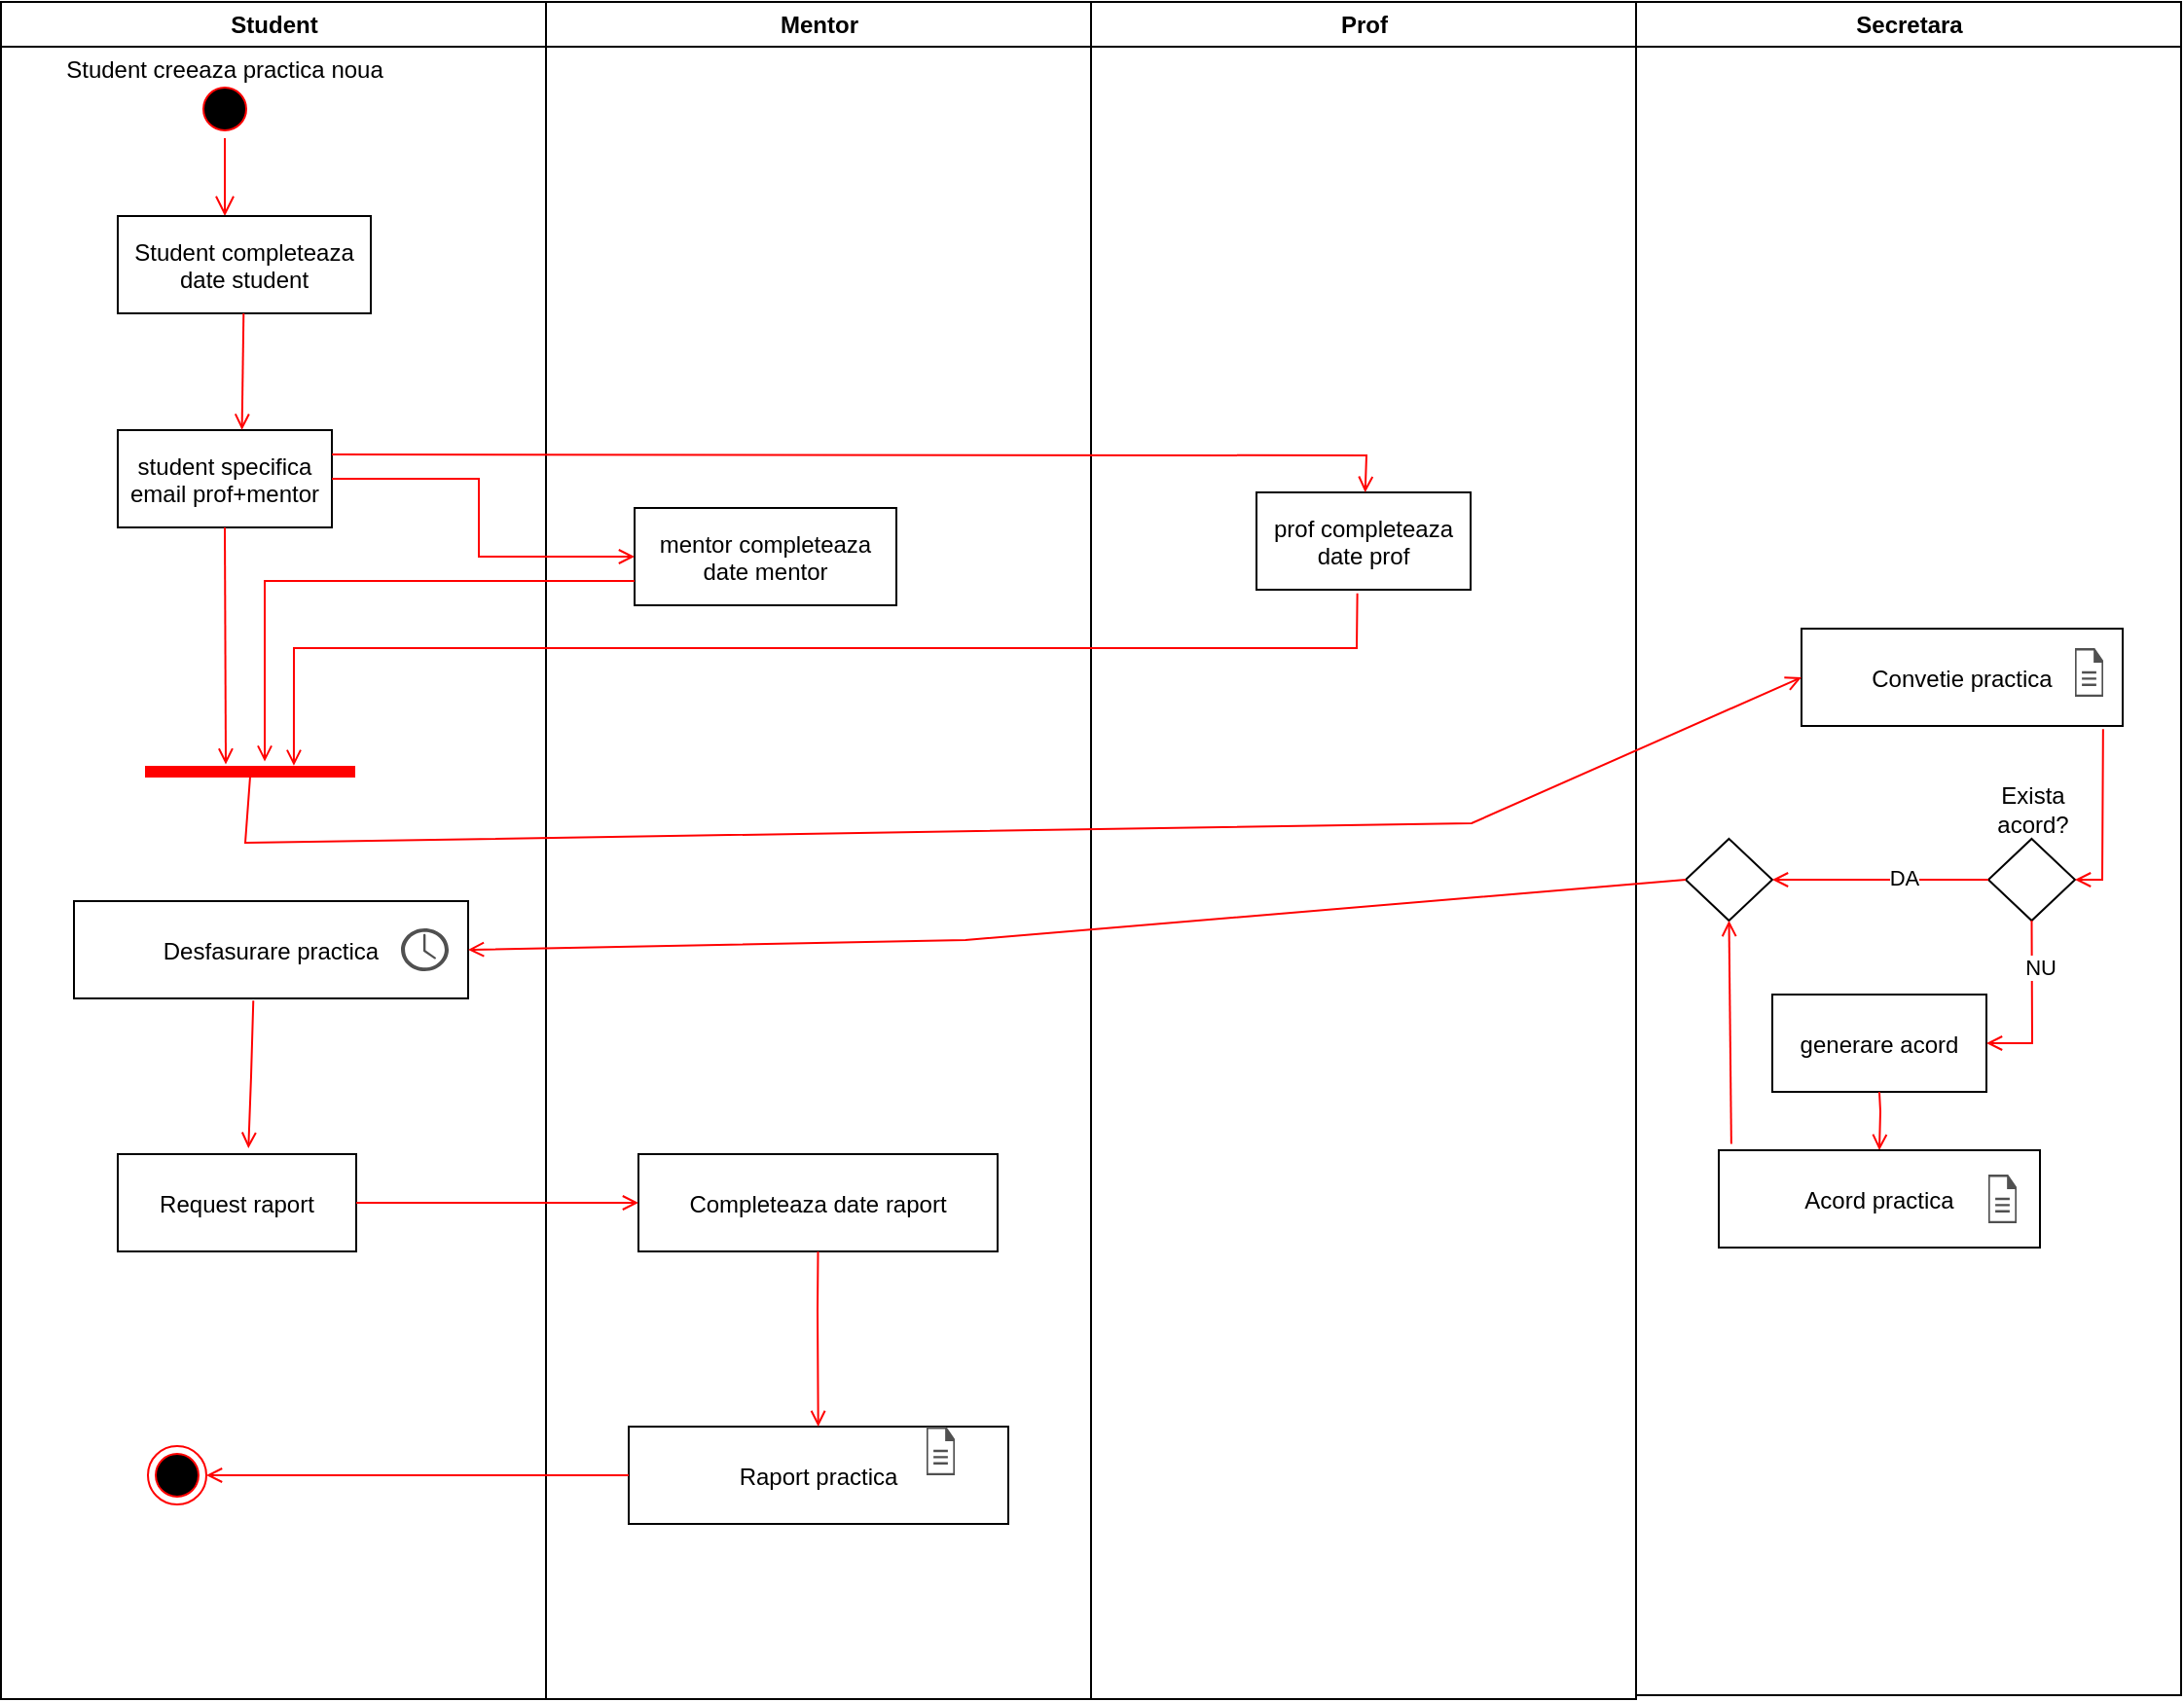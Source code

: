 <mxfile version="14.2.7" type="device"><diagram name="Page-1" id="e7e014a7-5840-1c2e-5031-d8a46d1fe8dd"><mxGraphModel dx="1185" dy="635" grid="1" gridSize="10" guides="1" tooltips="1" connect="1" arrows="1" fold="1" page="1" pageScale="1" pageWidth="1169" pageHeight="826" background="#ffffff" math="0" shadow="0"><root><mxCell id="0"/><mxCell id="1" parent="0"/><mxCell id="2" value="Student" style="swimlane;whiteSpace=wrap" parent="1" vertex="1"><mxGeometry x="164.5" y="128" width="280" height="872" as="geometry"/></mxCell><mxCell id="5" value="Student creeaza practica noua&#10;&#10;&#10;" style="ellipse;shape=startState;fillColor=#000000;strokeColor=#ff0000;" parent="2" vertex="1"><mxGeometry x="100" y="40" width="30" height="30" as="geometry"/></mxCell><mxCell id="6" value="" style="edgeStyle=elbowEdgeStyle;elbow=horizontal;verticalAlign=bottom;endArrow=open;endSize=8;strokeColor=#FF0000;endFill=1;rounded=0" parent="2" source="5" target="7" edge="1"><mxGeometry x="100" y="40" as="geometry"><mxPoint x="115" y="110" as="targetPoint"/></mxGeometry></mxCell><mxCell id="7" value="Student completeaza&#10;date student" style="" parent="2" vertex="1"><mxGeometry x="60" y="110" width="130" height="50" as="geometry"/></mxCell><mxCell id="8" value="student specifica &#10;email prof+mentor" style="" parent="2" vertex="1"><mxGeometry x="60" y="220" width="110" height="50" as="geometry"/></mxCell><mxCell id="9" value="" style="endArrow=open;strokeColor=#FF0000;endFill=1;rounded=0;entryX=0.58;entryY=-0.003;entryDx=0;entryDy=0;entryPerimeter=0;" parent="2" source="7" target="8" edge="1"><mxGeometry relative="1" as="geometry"/></mxCell><mxCell id="34" value="" style="whiteSpace=wrap;strokeColor=#FF0000;fillColor=#FF0000;rotation=90;" parent="2" vertex="1"><mxGeometry x="125.5" y="342" width="5" height="107" as="geometry"/></mxCell><mxCell id="W7IxZ6GyRLe_xEtE2Wft-47" value="" style="edgeStyle=elbowEdgeStyle;elbow=horizontal;strokeColor=#FF0000;endArrow=open;endFill=1;rounded=0;exitX=0.5;exitY=1;exitDx=0;exitDy=0;entryX=-0.257;entryY=0.62;entryDx=0;entryDy=0;entryPerimeter=0;" edge="1" parent="2" source="8" target="34"><mxGeometry width="100" height="100" relative="1" as="geometry"><mxPoint x="485" y="342" as="sourcePoint"/><mxPoint x="115.5" y="362" as="targetPoint"/><Array as="points"><mxPoint x="115.5" y="322"/><mxPoint x="128.5" y="342"/><mxPoint x="115.5" y="312"/><mxPoint x="485" y="410"/></Array></mxGeometry></mxCell><mxCell id="W7IxZ6GyRLe_xEtE2Wft-85" value="Desfasurare practica" style="" vertex="1" parent="2"><mxGeometry x="37.5" y="462" width="202.5" height="50" as="geometry"/></mxCell><mxCell id="W7IxZ6GyRLe_xEtE2Wft-88" value="" style="pointerEvents=1;shadow=0;dashed=0;html=1;strokeColor=none;fillColor=#505050;labelPosition=center;verticalLabelPosition=bottom;verticalAlign=top;outlineConnect=0;align=center;shape=mxgraph.office.concepts.clock;" vertex="1" parent="2"><mxGeometry x="205.5" y="476" width="24.5" height="22" as="geometry"/></mxCell><mxCell id="W7IxZ6GyRLe_xEtE2Wft-94" value="Request raport" style="" vertex="1" parent="2"><mxGeometry x="60" y="592" width="122.5" height="50" as="geometry"/></mxCell><mxCell id="W7IxZ6GyRLe_xEtE2Wft-95" value="" style="endArrow=open;strokeColor=#FF0000;endFill=1;rounded=0;exitX=0.455;exitY=1.023;exitDx=0;exitDy=0;entryX=0.548;entryY=-0.06;entryDx=0;entryDy=0;entryPerimeter=0;exitPerimeter=0;" edge="1" parent="2" source="W7IxZ6GyRLe_xEtE2Wft-85" target="W7IxZ6GyRLe_xEtE2Wft-94"><mxGeometry relative="1" as="geometry"><mxPoint x="875.5" y="483" as="sourcePoint"/><mxPoint x="250" y="497" as="targetPoint"/><Array as="points"><mxPoint x="128.5" y="552"/></Array></mxGeometry></mxCell><mxCell id="W7IxZ6GyRLe_xEtE2Wft-45" value="" style="ellipse;shape=endState;fillColor=#000000;strokeColor=#ff0000" vertex="1" parent="2"><mxGeometry x="75.5" y="742" width="30" height="30" as="geometry"/></mxCell><mxCell id="3" value="Mentor" style="swimlane;whiteSpace=wrap" parent="1" vertex="1"><mxGeometry x="444.5" y="128" width="280" height="872" as="geometry"/></mxCell><mxCell id="30" value="mentor completeaza&#10;date mentor" style="" parent="3" vertex="1"><mxGeometry x="45.5" y="260" width="134.5" height="50" as="geometry"/></mxCell><mxCell id="W7IxZ6GyRLe_xEtE2Wft-89" value="Completeaza date raport" style="" vertex="1" parent="3"><mxGeometry x="47.5" y="592" width="184.5" height="50" as="geometry"/></mxCell><mxCell id="W7IxZ6GyRLe_xEtE2Wft-90" value="Raport practica" style="" vertex="1" parent="3"><mxGeometry x="42.5" y="732" width="195" height="50" as="geometry"/></mxCell><mxCell id="W7IxZ6GyRLe_xEtE2Wft-92" value="" style="shape=image;html=1;verticalAlign=top;verticalLabelPosition=bottom;labelBackgroundColor=#ffffff;imageAspect=0;aspect=fixed;image=https://cdn4.iconfinder.com/data/icons/glyphs/24/icons_save-128.png" vertex="1" parent="3"><mxGeometry x="55.5" y="739" width="18" height="18" as="geometry"/></mxCell><mxCell id="W7IxZ6GyRLe_xEtE2Wft-93" value="&lt;span style=&quot;color: rgba(0 , 0 , 0 , 0) ; font-family: monospace ; font-size: 0px&quot;&gt;%3CmxGraphModel%3E%3Croot%3E%3CmxCell%20id%3D%220%22%2F%3E%3CmxCell%20id%3D%221%22%20parent%3D%220%22%2F%3E%3CmxCell%20id%3D%222%22%20value%3D%22%22%20style%3D%22shape%3Dimage%3Bhtml%3D1%3BverticalAlign%3Dtop%3BverticalLabelPosition%3Dbottom%3BlabelBackgroundColor%3D%23ffffff%3BimageAspect%3D0%3Baspect%3Dfixed%3Bimage%3Dhttps%3A%2F%2Fcdn4.iconfinder.com%2Fdata%2Ficons%2Fglyphs%2F24%2Ficons_save-128.png%22%20vertex%3D%221%22%20parent%3D%221%22%3E%3CmxGeometry%20x%3D%221100%22%20y%3D%22489%22%20width%3D%2218%22%20height%3D%2218%22%20as%3D%22geometry%22%2F%3E%3C%2FmxCell%3E%3C%2Froot%3E%3C%2FmxGraphModel%3E&lt;/span&gt;&lt;span style=&quot;color: rgba(0 , 0 , 0 , 0) ; font-family: monospace ; font-size: 0px&quot;&gt;%3CmxGraphModel%3E%3Croot%3E%3CmxCell%20id%3D%220%22%2F%3E%3CmxCell%20id%3D%221%22%20parent%3D%220%22%2F%3E%3CmxCell%20id%3D%222%22%20value%3D%22%22%20style%3D%22shape%3Dimage%3Bhtml%3D1%3BverticalAlign%3Dtop%3BverticalLabelPosition%3Dbottom%3BlabelBackgroundColor%3D%23ffffff%3BimageAspect%3D0%3Baspect%3Dfixed%3Bimage%3Dhttps%3A%2F%2Fcdn4.iconfinder.com%2Fdata%2Ficons%2Fglyphs%2F24%2Ficons_save-128.png%22%20vertex%3D%221%22%20parent%3D%221%22%3E%3CmxGeometry%20x%3D%221100%22%20y%3D%22489%22%20width%3D%2218%22%20height%3D%2218%22%20as%3D%22geometry%22%2F%3E%3C%2FmxCell%3E%3C%2Froot%3E%3C%2FmxGraphModel%3E&lt;/span&gt;&lt;span style=&quot;color: rgba(0 , 0 , 0 , 0) ; font-family: monospace ; font-size: 0px&quot;&gt;%3CmxGraphModel%3E%3Croot%3E%3CmxCell%20id%3D%220%22%2F%3E%3CmxCell%20id%3D%221%22%20parent%3D%220%22%2F%3E%3CmxCell%20id%3D%222%22%20value%3D%22%22%20style%3D%22shape%3Dimage%3Bhtml%3D1%3BverticalAlign%3Dtop%3BverticalLabelPosition%3Dbottom%3BlabelBackgroundColor%3D%23ffffff%3BimageAspect%3D0%3Baspect%3Dfixed%3Bimage%3Dhttps%3A%2F%2Fcdn4.iconfinder.com%2Fdata%2Ficons%2Fglyphs%2F24%2Ficons_save-128.png%22%20vertex%3D%221%22%20parent%3D%221%22%3E%3CmxGeometry%20x%3D%221100%22%20y%3D%22489%22%20width%3D%2218%22%20height%3D%2218%22%20as%3D%22geometry%22%2F%3E%3C%2FmxCell%3E%3C%2Froot%3E%3C%2FmxGraphModel%3E&lt;/span&gt;" style="pointerEvents=1;shadow=0;dashed=0;html=1;strokeColor=none;fillColor=#505050;labelPosition=center;verticalLabelPosition=bottom;verticalAlign=top;outlineConnect=0;align=center;shape=mxgraph.office.concepts.document;" vertex="1" parent="3"><mxGeometry x="195.5" y="732" width="14.5" height="25" as="geometry"/></mxCell><mxCell id="W7IxZ6GyRLe_xEtE2Wft-97" value="" style="endArrow=open;strokeColor=#FF0000;endFill=1;rounded=0;exitX=0.5;exitY=1;exitDx=0;exitDy=0;" edge="1" parent="3" source="W7IxZ6GyRLe_xEtE2Wft-89" target="W7IxZ6GyRLe_xEtE2Wft-90"><mxGeometry relative="1" as="geometry"><mxPoint x="-87.5" y="627" as="sourcePoint"/><mxPoint x="57.5" y="627" as="targetPoint"/><Array as="points"><mxPoint x="139.5" y="672"/></Array></mxGeometry></mxCell><mxCell id="4" value="Prof" style="swimlane;whiteSpace=wrap" parent="1" vertex="1"><mxGeometry x="724.5" y="128" width="280" height="872" as="geometry"/></mxCell><mxCell id="33" value="prof completeaza&#10;date prof" style="" parent="4" vertex="1"><mxGeometry x="85" y="252" width="110" height="50" as="geometry"/></mxCell><mxCell id="W7IxZ6GyRLe_xEtE2Wft-41" value="Secretara" style="swimlane;whiteSpace=wrap" vertex="1" parent="1"><mxGeometry x="1004.5" y="128" width="280" height="870" as="geometry"/></mxCell><mxCell id="W7IxZ6GyRLe_xEtE2Wft-64" value="Exista acord?&lt;br&gt;&lt;br&gt;&lt;br&gt;&lt;br&gt;&lt;br&gt;&lt;br&gt;" style="rhombus;whiteSpace=wrap;html=1;" vertex="1" parent="W7IxZ6GyRLe_xEtE2Wft-41"><mxGeometry x="181" y="430" width="44.5" height="42" as="geometry"/></mxCell><mxCell id="W7IxZ6GyRLe_xEtE2Wft-67" value="" style="endArrow=open;strokeColor=#FF0000;endFill=1;rounded=0;entryX=1;entryY=0.5;entryDx=0;entryDy=0;exitX=0.939;exitY=1.033;exitDx=0;exitDy=0;exitPerimeter=0;" edge="1" parent="W7IxZ6GyRLe_xEtE2Wft-41" source="10" target="W7IxZ6GyRLe_xEtE2Wft-64"><mxGeometry relative="1" as="geometry"><mxPoint x="164.5" y="449.998" as="sourcePoint"/><mxPoint x="320" y="473.14" as="targetPoint"/><Array as="points"><mxPoint x="239.5" y="451"/></Array></mxGeometry></mxCell><mxCell id="W7IxZ6GyRLe_xEtE2Wft-68" value="generare acord" style="" vertex="1" parent="W7IxZ6GyRLe_xEtE2Wft-41"><mxGeometry x="70" y="510" width="110" height="50" as="geometry"/></mxCell><mxCell id="W7IxZ6GyRLe_xEtE2Wft-69" value="" style="rhombus;whiteSpace=wrap;html=1;" vertex="1" parent="W7IxZ6GyRLe_xEtE2Wft-41"><mxGeometry x="25.5" y="430" width="44.5" height="42" as="geometry"/></mxCell><mxCell id="W7IxZ6GyRLe_xEtE2Wft-71" value="" style="endArrow=open;strokeColor=#FF0000;endFill=1;rounded=0;entryX=1;entryY=0.5;entryDx=0;entryDy=0;exitX=0.5;exitY=1;exitDx=0;exitDy=0;" edge="1" parent="W7IxZ6GyRLe_xEtE2Wft-41" source="W7IxZ6GyRLe_xEtE2Wft-64" target="W7IxZ6GyRLe_xEtE2Wft-68"><mxGeometry relative="1" as="geometry"><mxPoint x="177.5" y="382" as="sourcePoint"/><mxPoint x="191" y="461.0" as="targetPoint"/><Array as="points"><mxPoint x="203.5" y="535"/></Array></mxGeometry></mxCell><mxCell id="W7IxZ6GyRLe_xEtE2Wft-81" value="NU" style="edgeLabel;html=1;align=center;verticalAlign=middle;resizable=0;points=[];" vertex="1" connectable="0" parent="W7IxZ6GyRLe_xEtE2Wft-71"><mxGeometry x="-0.451" y="4" relative="1" as="geometry"><mxPoint as="offset"/></mxGeometry></mxCell><mxCell id="W7IxZ6GyRLe_xEtE2Wft-72" value="" style="group" vertex="1" connectable="0" parent="W7IxZ6GyRLe_xEtE2Wft-41"><mxGeometry x="85" y="322" width="165" height="50" as="geometry"/></mxCell><mxCell id="10" value="Convetie practica" style="" parent="W7IxZ6GyRLe_xEtE2Wft-72" vertex="1"><mxGeometry width="165" height="50" as="geometry"/></mxCell><mxCell id="W7IxZ6GyRLe_xEtE2Wft-61" value="&lt;span style=&quot;color: rgba(0 , 0 , 0 , 0) ; font-family: monospace ; font-size: 0px&quot;&gt;%3CmxGraphModel%3E%3Croot%3E%3CmxCell%20id%3D%220%22%2F%3E%3CmxCell%20id%3D%221%22%20parent%3D%220%22%2F%3E%3CmxCell%20id%3D%222%22%20value%3D%22%22%20style%3D%22shape%3Dimage%3Bhtml%3D1%3BverticalAlign%3Dtop%3BverticalLabelPosition%3Dbottom%3BlabelBackgroundColor%3D%23ffffff%3BimageAspect%3D0%3Baspect%3Dfixed%3Bimage%3Dhttps%3A%2F%2Fcdn4.iconfinder.com%2Fdata%2Ficons%2Fglyphs%2F24%2Ficons_save-128.png%22%20vertex%3D%221%22%20parent%3D%221%22%3E%3CmxGeometry%20x%3D%221100%22%20y%3D%22489%22%20width%3D%2218%22%20height%3D%2218%22%20as%3D%22geometry%22%2F%3E%3C%2FmxCell%3E%3C%2Froot%3E%3C%2FmxGraphModel%3E&lt;/span&gt;&lt;span style=&quot;color: rgba(0 , 0 , 0 , 0) ; font-family: monospace ; font-size: 0px&quot;&gt;%3CmxGraphModel%3E%3Croot%3E%3CmxCell%20id%3D%220%22%2F%3E%3CmxCell%20id%3D%221%22%20parent%3D%220%22%2F%3E%3CmxCell%20id%3D%222%22%20value%3D%22%22%20style%3D%22shape%3Dimage%3Bhtml%3D1%3BverticalAlign%3Dtop%3BverticalLabelPosition%3Dbottom%3BlabelBackgroundColor%3D%23ffffff%3BimageAspect%3D0%3Baspect%3Dfixed%3Bimage%3Dhttps%3A%2F%2Fcdn4.iconfinder.com%2Fdata%2Ficons%2Fglyphs%2F24%2Ficons_save-128.png%22%20vertex%3D%221%22%20parent%3D%221%22%3E%3CmxGeometry%20x%3D%221100%22%20y%3D%22489%22%20width%3D%2218%22%20height%3D%2218%22%20as%3D%22geometry%22%2F%3E%3C%2FmxCell%3E%3C%2Froot%3E%3C%2FmxGraphModel%3E&lt;/span&gt;&lt;span style=&quot;color: rgba(0 , 0 , 0 , 0) ; font-family: monospace ; font-size: 0px&quot;&gt;%3CmxGraphModel%3E%3Croot%3E%3CmxCell%20id%3D%220%22%2F%3E%3CmxCell%20id%3D%221%22%20parent%3D%220%22%2F%3E%3CmxCell%20id%3D%222%22%20value%3D%22%22%20style%3D%22shape%3Dimage%3Bhtml%3D1%3BverticalAlign%3Dtop%3BverticalLabelPosition%3Dbottom%3BlabelBackgroundColor%3D%23ffffff%3BimageAspect%3D0%3Baspect%3Dfixed%3Bimage%3Dhttps%3A%2F%2Fcdn4.iconfinder.com%2Fdata%2Ficons%2Fglyphs%2F24%2Ficons_save-128.png%22%20vertex%3D%221%22%20parent%3D%221%22%3E%3CmxGeometry%20x%3D%221100%22%20y%3D%22489%22%20width%3D%2218%22%20height%3D%2218%22%20as%3D%22geometry%22%2F%3E%3C%2FmxCell%3E%3C%2Froot%3E%3C%2FmxGraphModel%3E&lt;/span&gt;" style="pointerEvents=1;shadow=0;dashed=0;html=1;strokeColor=none;fillColor=#505050;labelPosition=center;verticalLabelPosition=bottom;verticalAlign=top;outlineConnect=0;align=center;shape=mxgraph.office.concepts.document;" vertex="1" parent="W7IxZ6GyRLe_xEtE2Wft-72"><mxGeometry x="140.5" y="10" width="14.5" height="25" as="geometry"/></mxCell><mxCell id="W7IxZ6GyRLe_xEtE2Wft-83" value="" style="shape=image;html=1;verticalAlign=top;verticalLabelPosition=bottom;labelBackgroundColor=#ffffff;imageAspect=0;aspect=fixed;image=https://cdn4.iconfinder.com/data/icons/glyphs/24/icons_save-128.png" vertex="1" parent="W7IxZ6GyRLe_xEtE2Wft-72"><mxGeometry x="10.5" y="17" width="18" height="18" as="geometry"/></mxCell><mxCell id="W7IxZ6GyRLe_xEtE2Wft-77" value="" style="endArrow=open;strokeColor=#FF0000;endFill=1;rounded=0;entryX=0.5;entryY=0;entryDx=0;entryDy=0;exitX=0.5;exitY=1;exitDx=0;exitDy=0;" edge="1" parent="W7IxZ6GyRLe_xEtE2Wft-41" source="W7IxZ6GyRLe_xEtE2Wft-68" target="W7IxZ6GyRLe_xEtE2Wft-73"><mxGeometry relative="1" as="geometry"><mxPoint x="213.25" y="482" as="sourcePoint"/><mxPoint x="190" y="545.0" as="targetPoint"/><Array as="points"><mxPoint x="125.5" y="570"/></Array></mxGeometry></mxCell><mxCell id="W7IxZ6GyRLe_xEtE2Wft-78" value="" style="endArrow=open;strokeColor=#FF0000;endFill=1;rounded=0;entryX=0.5;entryY=1;entryDx=0;entryDy=0;exitX=0.039;exitY=-0.065;exitDx=0;exitDy=0;exitPerimeter=0;" edge="1" parent="W7IxZ6GyRLe_xEtE2Wft-41" source="W7IxZ6GyRLe_xEtE2Wft-73" target="W7IxZ6GyRLe_xEtE2Wft-69"><mxGeometry relative="1" as="geometry"><mxPoint x="223.25" y="492" as="sourcePoint"/><mxPoint x="200" y="555.0" as="targetPoint"/><Array as="points"/></mxGeometry></mxCell><mxCell id="W7IxZ6GyRLe_xEtE2Wft-80" value="" style="endArrow=open;strokeColor=#FF0000;endFill=1;rounded=0;entryX=1;entryY=0.5;entryDx=0;entryDy=0;exitX=0;exitY=0.5;exitDx=0;exitDy=0;" edge="1" parent="W7IxZ6GyRLe_xEtE2Wft-41" source="W7IxZ6GyRLe_xEtE2Wft-64" target="W7IxZ6GyRLe_xEtE2Wft-69"><mxGeometry relative="1" as="geometry"><mxPoint x="249.935" y="383.65" as="sourcePoint"/><mxPoint x="235.5" y="461" as="targetPoint"/><Array as="points"><mxPoint x="125.5" y="451"/></Array></mxGeometry></mxCell><mxCell id="W7IxZ6GyRLe_xEtE2Wft-82" value="DA" style="edgeLabel;html=1;align=center;verticalAlign=middle;resizable=0;points=[];" vertex="1" connectable="0" parent="W7IxZ6GyRLe_xEtE2Wft-80"><mxGeometry x="-0.212" y="-1" relative="1" as="geometry"><mxPoint as="offset"/></mxGeometry></mxCell><mxCell id="W7IxZ6GyRLe_xEtE2Wft-84" value="" style="group" vertex="1" connectable="0" parent="W7IxZ6GyRLe_xEtE2Wft-41"><mxGeometry x="42.5" y="590" width="165" height="50" as="geometry"/></mxCell><mxCell id="W7IxZ6GyRLe_xEtE2Wft-73" value="Acord practica" style="" vertex="1" parent="W7IxZ6GyRLe_xEtE2Wft-84"><mxGeometry width="165" height="50" as="geometry"/></mxCell><mxCell id="W7IxZ6GyRLe_xEtE2Wft-74" value="" style="pointerEvents=1;shadow=0;dashed=0;html=1;strokeColor=none;fillColor=#505050;labelPosition=center;verticalLabelPosition=bottom;verticalAlign=top;outlineConnect=0;align=center;shape=mxgraph.office.concepts.document;" vertex="1" parent="W7IxZ6GyRLe_xEtE2Wft-84"><mxGeometry x="138.5" y="12.5" width="14.5" height="25" as="geometry"/></mxCell><mxCell id="W7IxZ6GyRLe_xEtE2Wft-91" value="" style="shape=image;html=1;verticalAlign=top;verticalLabelPosition=bottom;labelBackgroundColor=#ffffff;imageAspect=0;aspect=fixed;image=https://cdn4.iconfinder.com/data/icons/glyphs/24/icons_save-128.png" vertex="1" parent="W7IxZ6GyRLe_xEtE2Wft-84"><mxGeometry x="13" y="16" width="18" height="18" as="geometry"/></mxCell><mxCell id="11" value="" style="endArrow=open;strokeColor=#FF0000;endFill=1;rounded=0;entryX=0;entryY=0.5;entryDx=0;entryDy=0;" parent="1" source="8" target="30" edge="1"><mxGeometry relative="1" as="geometry"><Array as="points"><mxPoint x="410" y="373"/><mxPoint x="410" y="413"/></Array></mxGeometry></mxCell><mxCell id="37" value="" style="edgeStyle=none;strokeColor=#FF0000;endArrow=open;endFill=1;rounded=0;exitX=1;exitY=0.25;exitDx=0;exitDy=0;" parent="1" target="33" edge="1" source="8"><mxGeometry width="100" height="100" relative="1" as="geometry"><mxPoint x="694.5" y="557.5" as="sourcePoint"/><mxPoint x="814.5" y="557.5" as="targetPoint"/><Array as="points"><mxPoint x="866" y="361"/></Array></mxGeometry></mxCell><mxCell id="W7IxZ6GyRLe_xEtE2Wft-54" value="" style="edgeStyle=elbowEdgeStyle;elbow=horizontal;strokeColor=#FF0000;endArrow=open;endFill=1;rounded=0;exitX=0;exitY=0.75;exitDx=0;exitDy=0;entryX=-0.543;entryY=0.437;entryDx=0;entryDy=0;entryPerimeter=0;" edge="1" parent="1" source="30" target="34"><mxGeometry width="100" height="100" relative="1" as="geometry"><mxPoint x="289.5" y="408" as="sourcePoint"/><mxPoint x="290" y="490" as="targetPoint"/><Array as="points"><mxPoint x="300" y="460"/><mxPoint x="290" y="460"/><mxPoint x="303" y="480"/><mxPoint x="290" y="450"/><mxPoint x="659.5" y="548"/></Array></mxGeometry></mxCell><mxCell id="W7IxZ6GyRLe_xEtE2Wft-57" value="" style="endArrow=open;strokeColor=#FF0000;endFill=1;rounded=0;entryX=-0.114;entryY=0.29;entryDx=0;entryDy=0;exitX=0.471;exitY=1.037;exitDx=0;exitDy=0;exitPerimeter=0;entryPerimeter=0;" edge="1" parent="1" source="33" target="34"><mxGeometry relative="1" as="geometry"><mxPoint x="344.5" y="399.858" as="sourcePoint"/><mxPoint x="500" y="423" as="targetPoint"/><Array as="points"><mxPoint x="861" y="460"/><mxPoint x="315" y="460"/></Array></mxGeometry></mxCell><mxCell id="W7IxZ6GyRLe_xEtE2Wft-60" value="" style="endArrow=open;strokeColor=#FF0000;endFill=1;rounded=0;entryX=0;entryY=0.5;entryDx=0;entryDy=0;exitX=1;exitY=0.5;exitDx=0;exitDy=0;" edge="1" parent="1" source="34" target="10"><mxGeometry relative="1" as="geometry"><mxPoint x="826.34" y="570.0" as="sourcePoint"/><mxPoint x="280" y="658.58" as="targetPoint"/><Array as="points"><mxPoint x="290" y="560"/><mxPoint x="920" y="550"/></Array></mxGeometry></mxCell><mxCell id="W7IxZ6GyRLe_xEtE2Wft-86" value="" style="endArrow=open;strokeColor=#FF0000;endFill=1;rounded=0;exitX=0;exitY=0.5;exitDx=0;exitDy=0;entryX=1;entryY=0.5;entryDx=0;entryDy=0;" edge="1" parent="1" source="W7IxZ6GyRLe_xEtE2Wft-69" target="W7IxZ6GyRLe_xEtE2Wft-85"><mxGeometry relative="1" as="geometry"><mxPoint x="1063.435" y="746.75" as="sourcePoint"/><mxPoint x="650" y="630" as="targetPoint"/><Array as="points"><mxPoint x="660" y="610"/></Array></mxGeometry></mxCell><mxCell id="W7IxZ6GyRLe_xEtE2Wft-96" value="" style="endArrow=open;strokeColor=#FF0000;endFill=1;rounded=0;exitX=1;exitY=0.5;exitDx=0;exitDy=0;entryX=0;entryY=0.5;entryDx=0;entryDy=0;" edge="1" parent="1" source="W7IxZ6GyRLe_xEtE2Wft-94" target="W7IxZ6GyRLe_xEtE2Wft-89"><mxGeometry relative="1" as="geometry"><mxPoint x="304.138" y="651.15" as="sourcePoint"/><mxPoint x="301.63" y="727" as="targetPoint"/><Array as="points"><mxPoint x="400" y="745"/></Array></mxGeometry></mxCell><mxCell id="W7IxZ6GyRLe_xEtE2Wft-99" value="" style="endArrow=open;strokeColor=#FF0000;endFill=1;rounded=0;exitX=0;exitY=0.5;exitDx=0;exitDy=0;entryX=1;entryY=0.5;entryDx=0;entryDy=0;" edge="1" parent="1" source="W7IxZ6GyRLe_xEtE2Wft-90" target="W7IxZ6GyRLe_xEtE2Wft-45"><mxGeometry relative="1" as="geometry"><mxPoint x="594.25" y="780" as="sourcePoint"/><mxPoint x="270" y="880" as="targetPoint"/><Array as="points"/></mxGeometry></mxCell></root></mxGraphModel></diagram></mxfile>